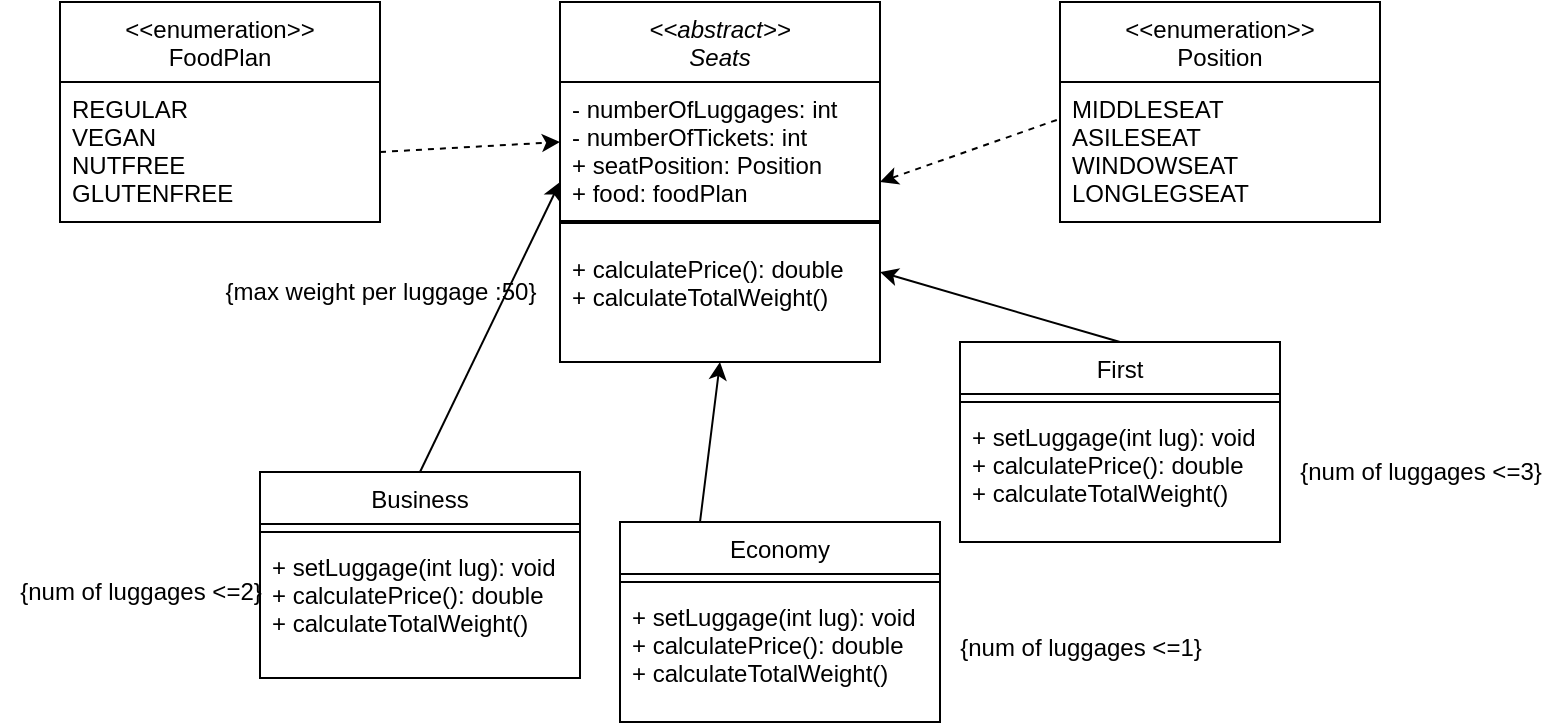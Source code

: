 <mxfile version="20.4.0" type="dropbox"><diagram id="C5RBs43oDa-KdzZeNtuy" name="Page-1"><mxGraphModel dx="1065" dy="449" grid="1" gridSize="10" guides="1" tooltips="1" connect="1" arrows="1" fold="1" page="1" pageScale="1" pageWidth="827" pageHeight="1169" math="0" shadow="0"><root><mxCell id="WIyWlLk6GJQsqaUBKTNV-0"/><mxCell id="WIyWlLk6GJQsqaUBKTNV-1" parent="WIyWlLk6GJQsqaUBKTNV-0"/><mxCell id="zkfFHV4jXpPFQw0GAbJ--0" value="&lt;&lt;abstract&gt;&gt;&#10;Seats" style="swimlane;fontStyle=2;align=center;verticalAlign=top;childLayout=stackLayout;horizontal=1;startSize=40;horizontalStack=0;resizeParent=1;resizeLast=0;collapsible=1;marginBottom=0;rounded=0;shadow=0;strokeWidth=1;" parent="WIyWlLk6GJQsqaUBKTNV-1" vertex="1"><mxGeometry x="320" y="240" width="160" height="180" as="geometry"><mxRectangle x="230" y="140" width="160" height="26" as="alternateBounds"/></mxGeometry></mxCell><mxCell id="7ognKGFxWXATdTqmDYvD-40" value="- numberOfLuggages: int&#10;- numberOfTickets: int&#10;+ seatPosition: Position&#10;+ food: foodPlan" style="text;align=left;verticalAlign=top;spacingLeft=4;spacingRight=4;overflow=hidden;rotatable=0;points=[[0,0.5],[1,0.5]];portConstraint=eastwest;" vertex="1" parent="zkfFHV4jXpPFQw0GAbJ--0"><mxGeometry y="40" width="160" height="60" as="geometry"/></mxCell><mxCell id="7ognKGFxWXATdTqmDYvD-41" value="" style="line;strokeWidth=2;html=1;" vertex="1" parent="zkfFHV4jXpPFQw0GAbJ--0"><mxGeometry y="100" width="160" height="20" as="geometry"/></mxCell><mxCell id="7ognKGFxWXATdTqmDYvD-42" value="+ calculatePrice(): double&#10;+ calculateTotalWeight()" style="text;align=left;verticalAlign=top;spacingLeft=4;spacingRight=4;overflow=hidden;rotatable=0;points=[[0,0.5],[1,0.5]];portConstraint=eastwest;" vertex="1" parent="zkfFHV4jXpPFQw0GAbJ--0"><mxGeometry y="120" width="160" height="60" as="geometry"/></mxCell><mxCell id="zkfFHV4jXpPFQw0GAbJ--6" value="Business" style="swimlane;fontStyle=0;align=center;verticalAlign=top;childLayout=stackLayout;horizontal=1;startSize=26;horizontalStack=0;resizeParent=1;resizeLast=0;collapsible=1;marginBottom=0;rounded=0;shadow=0;strokeWidth=1;" parent="WIyWlLk6GJQsqaUBKTNV-1" vertex="1"><mxGeometry x="170" y="475" width="160" height="103" as="geometry"><mxRectangle x="130" y="380" width="160" height="26" as="alternateBounds"/></mxGeometry></mxCell><mxCell id="zkfFHV4jXpPFQw0GAbJ--9" value="" style="line;html=1;strokeWidth=1;align=left;verticalAlign=middle;spacingTop=-1;spacingLeft=3;spacingRight=3;rotatable=0;labelPosition=right;points=[];portConstraint=eastwest;" parent="zkfFHV4jXpPFQw0GAbJ--6" vertex="1"><mxGeometry y="26" width="160" height="8" as="geometry"/></mxCell><mxCell id="zkfFHV4jXpPFQw0GAbJ--11" value="+ setLuggage(int lug): void&#10;+ calculatePrice(): double&#10;+ calculateTotalWeight()" style="text;align=left;verticalAlign=top;spacingLeft=4;spacingRight=4;overflow=hidden;rotatable=0;points=[[0,0.5],[1,0.5]];portConstraint=eastwest;" parent="zkfFHV4jXpPFQw0GAbJ--6" vertex="1"><mxGeometry y="34" width="160" height="56" as="geometry"/></mxCell><mxCell id="7ognKGFxWXATdTqmDYvD-1" value="Economy" style="swimlane;fontStyle=0;align=center;verticalAlign=top;childLayout=stackLayout;horizontal=1;startSize=26;horizontalStack=0;resizeParent=1;resizeLast=0;collapsible=1;marginBottom=0;rounded=0;shadow=0;strokeWidth=1;" vertex="1" parent="WIyWlLk6GJQsqaUBKTNV-1"><mxGeometry x="350" y="500" width="160" height="100" as="geometry"><mxRectangle x="130" y="380" width="160" height="26" as="alternateBounds"/></mxGeometry></mxCell><mxCell id="7ognKGFxWXATdTqmDYvD-4" value="" style="line;html=1;strokeWidth=1;align=left;verticalAlign=middle;spacingTop=-1;spacingLeft=3;spacingRight=3;rotatable=0;labelPosition=right;points=[];portConstraint=eastwest;" vertex="1" parent="7ognKGFxWXATdTqmDYvD-1"><mxGeometry y="26" width="160" height="8" as="geometry"/></mxCell><mxCell id="7ognKGFxWXATdTqmDYvD-63" value="+ setLuggage(int lug): void&#10;+ calculatePrice(): double&#10;+ calculateTotalWeight()" style="text;align=left;verticalAlign=top;spacingLeft=4;spacingRight=4;overflow=hidden;rotatable=0;points=[[0,0.5],[1,0.5]];portConstraint=eastwest;" vertex="1" parent="7ognKGFxWXATdTqmDYvD-1"><mxGeometry y="34" width="160" height="56" as="geometry"/></mxCell><mxCell id="7ognKGFxWXATdTqmDYvD-8" value="First" style="swimlane;fontStyle=0;align=center;verticalAlign=top;childLayout=stackLayout;horizontal=1;startSize=26;horizontalStack=0;resizeParent=1;resizeLast=0;collapsible=1;marginBottom=0;rounded=0;shadow=0;strokeWidth=1;" vertex="1" parent="WIyWlLk6GJQsqaUBKTNV-1"><mxGeometry x="520" y="410" width="160" height="100" as="geometry"><mxRectangle x="130" y="380" width="160" height="26" as="alternateBounds"/></mxGeometry></mxCell><mxCell id="7ognKGFxWXATdTqmDYvD-11" value="" style="line;html=1;strokeWidth=1;align=left;verticalAlign=middle;spacingTop=-1;spacingLeft=3;spacingRight=3;rotatable=0;labelPosition=right;points=[];portConstraint=eastwest;" vertex="1" parent="7ognKGFxWXATdTqmDYvD-8"><mxGeometry y="26" width="160" height="8" as="geometry"/></mxCell><mxCell id="7ognKGFxWXATdTqmDYvD-64" value="+ setLuggage(int lug): void&#10;+ calculatePrice(): double&#10;+ calculateTotalWeight()" style="text;align=left;verticalAlign=top;spacingLeft=4;spacingRight=4;overflow=hidden;rotatable=0;points=[[0,0.5],[1,0.5]];portConstraint=eastwest;" vertex="1" parent="7ognKGFxWXATdTqmDYvD-8"><mxGeometry y="34" width="160" height="56" as="geometry"/></mxCell><mxCell id="7ognKGFxWXATdTqmDYvD-14" value="" style="endArrow=classic;html=1;rounded=0;entryX=0;entryY=0.5;entryDx=0;entryDy=0;exitX=0.5;exitY=0;exitDx=0;exitDy=0;startArrow=none;" edge="1" parent="WIyWlLk6GJQsqaUBKTNV-1" source="zkfFHV4jXpPFQw0GAbJ--6" target="zkfFHV4jXpPFQw0GAbJ--0"><mxGeometry width="50" height="50" relative="1" as="geometry"><mxPoint x="233.92" y="370.64" as="sourcePoint"/><mxPoint x="140" y="170" as="targetPoint"/><Array as="points"/></mxGeometry></mxCell><mxCell id="7ognKGFxWXATdTqmDYvD-15" value="" style="endArrow=classic;html=1;rounded=0;exitX=0.25;exitY=0;exitDx=0;exitDy=0;entryX=0.5;entryY=1;entryDx=0;entryDy=0;" edge="1" parent="WIyWlLk6GJQsqaUBKTNV-1" source="7ognKGFxWXATdTqmDYvD-1" target="zkfFHV4jXpPFQw0GAbJ--0"><mxGeometry width="50" height="50" relative="1" as="geometry"><mxPoint x="100" y="230" as="sourcePoint"/><mxPoint x="340" y="260" as="targetPoint"/><Array as="points"/></mxGeometry></mxCell><mxCell id="7ognKGFxWXATdTqmDYvD-16" value="" style="endArrow=classic;html=1;rounded=0;exitX=0.5;exitY=0;exitDx=0;exitDy=0;entryX=1;entryY=0.75;entryDx=0;entryDy=0;" edge="1" parent="WIyWlLk6GJQsqaUBKTNV-1" source="7ognKGFxWXATdTqmDYvD-8" target="zkfFHV4jXpPFQw0GAbJ--0"><mxGeometry width="50" height="50" relative="1" as="geometry"><mxPoint x="300" y="230" as="sourcePoint"/><mxPoint x="360" y="110" as="targetPoint"/><Array as="points"/></mxGeometry></mxCell><mxCell id="7ognKGFxWXATdTqmDYvD-17" value="&lt;&lt;enumeration&gt;&gt;&#10;Position" style="swimlane;fontStyle=0;align=center;verticalAlign=top;childLayout=stackLayout;horizontal=1;startSize=40;horizontalStack=0;resizeParent=1;resizeLast=0;collapsible=1;marginBottom=0;rounded=0;shadow=0;strokeWidth=1;" vertex="1" parent="WIyWlLk6GJQsqaUBKTNV-1"><mxGeometry x="570" y="240" width="160" height="110" as="geometry"><mxRectangle x="130" y="380" width="160" height="26" as="alternateBounds"/></mxGeometry></mxCell><mxCell id="7ognKGFxWXATdTqmDYvD-18" value="MIDDLESEAT&#10;ASILESEAT&#10;WINDOWSEAT&#10;LONGLEGSEAT" style="text;align=left;verticalAlign=top;spacingLeft=4;spacingRight=4;overflow=hidden;rotatable=0;points=[[0,0.5],[1,0.5]];portConstraint=eastwest;" vertex="1" parent="7ognKGFxWXATdTqmDYvD-17"><mxGeometry y="40" width="160" height="70" as="geometry"/></mxCell><mxCell id="7ognKGFxWXATdTqmDYvD-26" value="" style="html=1;labelBackgroundColor=#ffffff;startArrow=none;startFill=0;startSize=6;endArrow=classic;endFill=1;endSize=6;jettySize=auto;orthogonalLoop=1;strokeWidth=1;dashed=1;fontSize=14;rounded=0;exitX=-0.01;exitY=0.271;exitDx=0;exitDy=0;exitPerimeter=0;entryX=1;entryY=0.5;entryDx=0;entryDy=0;" edge="1" parent="WIyWlLk6GJQsqaUBKTNV-1" source="7ognKGFxWXATdTqmDYvD-18" target="zkfFHV4jXpPFQw0GAbJ--0"><mxGeometry width="60" height="60" relative="1" as="geometry"><mxPoint x="460" y="130" as="sourcePoint"/><mxPoint x="350" y="50" as="targetPoint"/></mxGeometry></mxCell><mxCell id="7ognKGFxWXATdTqmDYvD-48" value="{num of luggages &amp;lt;=2}" style="text;html=1;align=center;verticalAlign=middle;resizable=0;points=[];autosize=1;strokeColor=none;fillColor=none;" vertex="1" parent="WIyWlLk6GJQsqaUBKTNV-1"><mxGeometry x="40" y="520" width="140" height="30" as="geometry"/></mxCell><mxCell id="7ognKGFxWXATdTqmDYvD-49" value="{num of luggages &amp;lt;=1}" style="text;html=1;align=center;verticalAlign=middle;resizable=0;points=[];autosize=1;strokeColor=none;fillColor=none;" vertex="1" parent="WIyWlLk6GJQsqaUBKTNV-1"><mxGeometry x="510" y="548" width="140" height="30" as="geometry"/></mxCell><mxCell id="7ognKGFxWXATdTqmDYvD-50" value="{num of luggages &amp;lt;=3}" style="text;html=1;align=center;verticalAlign=middle;resizable=0;points=[];autosize=1;strokeColor=none;fillColor=none;" vertex="1" parent="WIyWlLk6GJQsqaUBKTNV-1"><mxGeometry x="680" y="460" width="140" height="30" as="geometry"/></mxCell><mxCell id="7ognKGFxWXATdTqmDYvD-56" value="{max weight per luggage :50}" style="text;html=1;align=center;verticalAlign=middle;resizable=0;points=[];autosize=1;strokeColor=none;fillColor=none;" vertex="1" parent="WIyWlLk6GJQsqaUBKTNV-1"><mxGeometry x="140" y="370" width="180" height="30" as="geometry"/></mxCell><mxCell id="7ognKGFxWXATdTqmDYvD-57" value="&lt;&lt;enumeration&gt;&gt;&#10;FoodPlan" style="swimlane;fontStyle=0;align=center;verticalAlign=top;childLayout=stackLayout;horizontal=1;startSize=40;horizontalStack=0;resizeParent=1;resizeLast=0;collapsible=1;marginBottom=0;rounded=0;shadow=0;strokeWidth=1;" vertex="1" parent="WIyWlLk6GJQsqaUBKTNV-1"><mxGeometry x="70" y="240" width="160" height="110" as="geometry"><mxRectangle x="130" y="380" width="160" height="26" as="alternateBounds"/></mxGeometry></mxCell><mxCell id="7ognKGFxWXATdTqmDYvD-58" value="REGULAR&#10;VEGAN&#10;NUTFREE&#10;GLUTENFREE" style="text;align=left;verticalAlign=top;spacingLeft=4;spacingRight=4;overflow=hidden;rotatable=0;points=[[0,0.5],[1,0.5]];portConstraint=eastwest;" vertex="1" parent="7ognKGFxWXATdTqmDYvD-57"><mxGeometry y="40" width="160" height="70" as="geometry"/></mxCell><mxCell id="7ognKGFxWXATdTqmDYvD-59" value="" style="html=1;labelBackgroundColor=#ffffff;startArrow=none;startFill=0;startSize=6;endArrow=classic;endFill=1;endSize=6;jettySize=auto;orthogonalLoop=1;strokeWidth=1;dashed=1;fontSize=14;rounded=0;exitX=1;exitY=0.5;exitDx=0;exitDy=0;entryX=0;entryY=0.5;entryDx=0;entryDy=0;" edge="1" parent="WIyWlLk6GJQsqaUBKTNV-1" source="7ognKGFxWXATdTqmDYvD-58" target="7ognKGFxWXATdTqmDYvD-40"><mxGeometry width="60" height="60" relative="1" as="geometry"><mxPoint x="368.4" y="348.97" as="sourcePoint"/><mxPoint x="210" y="370" as="targetPoint"/></mxGeometry></mxCell></root></mxGraphModel></diagram></mxfile>